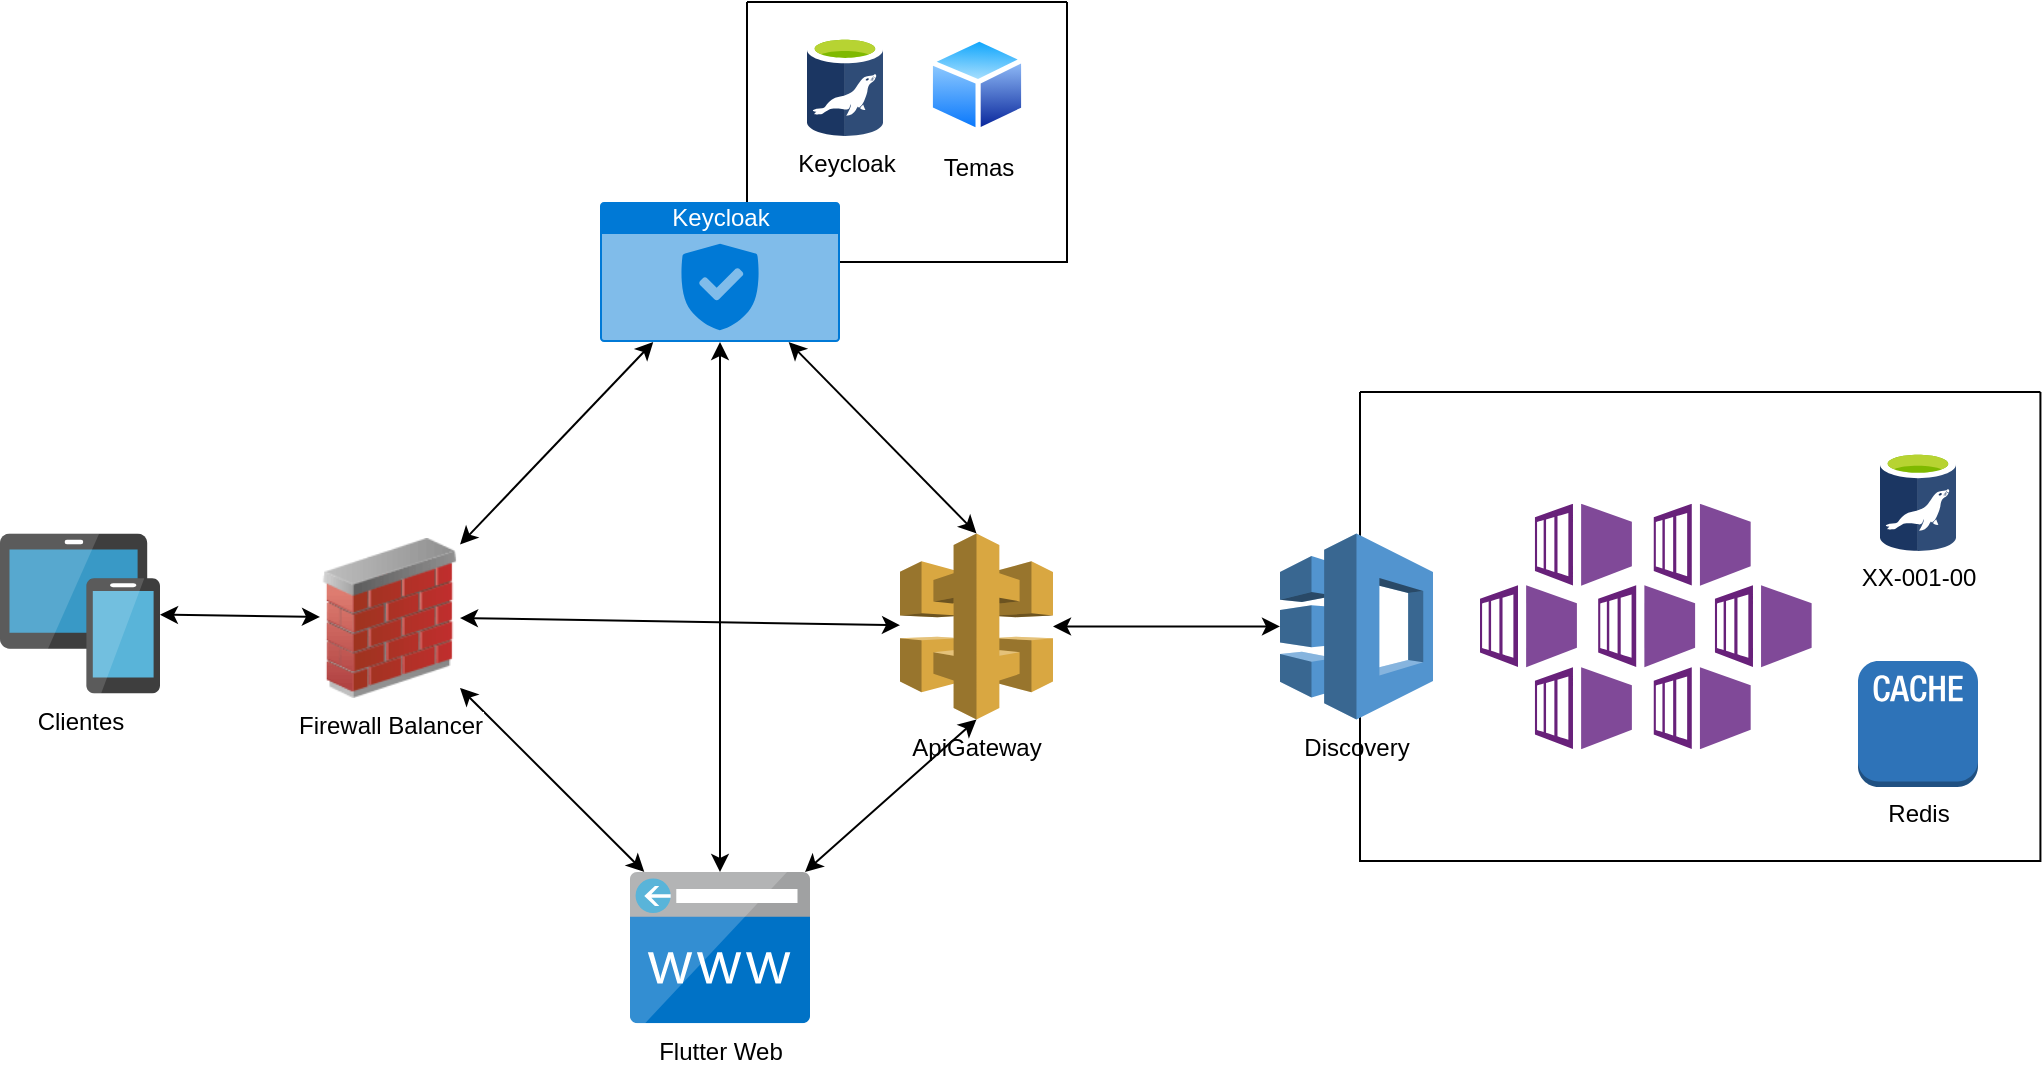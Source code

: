 <mxfile>
    <diagram id="24VNrhqicRig3nu45Oje" name="Página-1">
        <mxGraphModel dx="1893" dy="595" grid="1" gridSize="10" guides="1" tooltips="1" connect="1" arrows="1" fold="1" page="1" pageScale="1" pageWidth="827" pageHeight="1169" math="0" shadow="0">
            <root>
                <mxCell id="0"/>
                <mxCell id="1" parent="0"/>
                <mxCell id="34" style="edgeStyle=none;html=1;startArrow=classic;startFill=1;" parent="1" source="19" target="20" edge="1">
                    <mxGeometry relative="1" as="geometry"/>
                </mxCell>
                <mxCell id="19" value="ApiGateway" style="outlineConnect=0;dashed=0;verticalLabelPosition=bottom;verticalAlign=top;align=center;html=1;shape=mxgraph.aws3.api_gateway;fillColor=#D9A741;gradientColor=none;" parent="1" vertex="1">
                    <mxGeometry x="160" y="390.73" width="76.5" height="93" as="geometry"/>
                </mxCell>
                <mxCell id="24" value="Clientes" style="sketch=0;aspect=fixed;html=1;points=[];align=center;image;fontSize=12;image=img/lib/mscae/Devices_Groups.svg;" parent="1" vertex="1">
                    <mxGeometry x="-290" y="390.73" width="80" height="80" as="geometry"/>
                </mxCell>
                <mxCell id="37" style="edgeStyle=none;html=1;startArrow=classic;startFill=1;entryX=0.5;entryY=1;entryDx=0;entryDy=0;entryPerimeter=0;" parent="1" source="28" target="19" edge="1">
                    <mxGeometry relative="1" as="geometry">
                        <mxPoint x="150" y="430" as="targetPoint"/>
                    </mxGeometry>
                </mxCell>
                <mxCell id="38" style="edgeStyle=none;html=1;startArrow=classic;startFill=1;" parent="1" source="28" target="22" edge="1">
                    <mxGeometry relative="1" as="geometry"/>
                </mxCell>
                <mxCell id="28" value="Flutter Web" style="sketch=0;aspect=fixed;html=1;points=[];align=center;image;fontSize=12;image=img/lib/mscae/CustomDomain.svg;" parent="1" vertex="1">
                    <mxGeometry x="25" y="560" width="90" height="75.6" as="geometry"/>
                </mxCell>
                <mxCell id="30" value="" style="group" parent="1" vertex="1" connectable="0">
                    <mxGeometry x="10" y="125" width="233.5" height="170" as="geometry"/>
                </mxCell>
                <mxCell id="21" value="Keycloak" style="sketch=0;aspect=fixed;html=1;points=[];align=center;image;fontSize=12;image=img/lib/mscae/aspect=fixed;html=1;perimeter=none;align=center;shadow=0;dashed=0;image;fontSize=12;image=img/lib/mscae/Azure_Database_for_MariaDB_servers.svg;" parent="30" vertex="1">
                    <mxGeometry x="103.5" y="17" width="38" height="50" as="geometry"/>
                </mxCell>
                <mxCell id="27" value="Temas" style="aspect=fixed;perimeter=ellipsePerimeter;html=1;align=center;shadow=0;dashed=0;spacingTop=3;image;image=img/lib/active_directory/generic_node.svg;" parent="30" vertex="1">
                    <mxGeometry x="163.5" y="17" width="50" height="49" as="geometry"/>
                </mxCell>
                <mxCell id="29" value="" style="swimlane;startSize=0;" parent="30" vertex="1">
                    <mxGeometry x="73.5" width="160" height="130" as="geometry"/>
                </mxCell>
                <mxCell id="22" value="Keycloak" style="html=1;strokeColor=none;fillColor=#0079D6;labelPosition=center;verticalLabelPosition=middle;verticalAlign=top;align=center;fontSize=12;outlineConnect=0;spacingTop=-6;fontColor=#FFFFFF;sketch=0;shape=mxgraph.sitemap.security;" parent="30" vertex="1">
                    <mxGeometry y="100" width="120" height="70" as="geometry"/>
                </mxCell>
                <mxCell id="31" value="" style="swimlane;startSize=0;" parent="1" vertex="1">
                    <mxGeometry x="390" y="320.0" width="340.21" height="234.46" as="geometry"/>
                </mxCell>
                <mxCell id="20" value="Discovery" style="outlineConnect=0;dashed=0;verticalLabelPosition=bottom;verticalAlign=top;align=center;html=1;shape=mxgraph.aws3.application_discovery_service;fillColor=#5294CF;gradientColor=none;" parent="31" vertex="1">
                    <mxGeometry x="-40" y="70.73" width="76.5" height="93" as="geometry"/>
                </mxCell>
                <mxCell id="25" value="" style="sketch=0;aspect=fixed;html=1;points=[];align=center;image;fontSize=12;image=img/lib/mscae/Kubernetes_Services.svg;" parent="31" vertex="1">
                    <mxGeometry x="60" y="55.84" width="165.9" height="122.77" as="geometry"/>
                </mxCell>
                <mxCell id="23" value="XX-001-00" style="sketch=0;aspect=fixed;html=1;points=[];align=center;image;fontSize=12;image=img/lib/mscae/aspect=fixed;html=1;perimeter=none;align=center;shadow=0;dashed=0;image;fontSize=12;image=img/lib/mscae/Azure_Database_for_MariaDB_servers.svg;" parent="31" vertex="1">
                    <mxGeometry x="260" y="29.46" width="38" height="50" as="geometry"/>
                </mxCell>
                <mxCell id="26" value="Redis" style="outlineConnect=0;dashed=0;verticalLabelPosition=bottom;verticalAlign=top;align=center;html=1;shape=mxgraph.aws3.cache_node;fillColor=#2E73B8;gradientColor=none;" parent="31" vertex="1">
                    <mxGeometry x="249" y="134.46" width="60" height="63" as="geometry"/>
                </mxCell>
                <mxCell id="39" style="edgeStyle=none;html=1;startArrow=classic;startFill=1;" parent="1" source="35" target="24" edge="1">
                    <mxGeometry relative="1" as="geometry"/>
                </mxCell>
                <mxCell id="40" style="edgeStyle=none;html=1;startArrow=classic;startFill=1;" parent="1" source="35" target="22" edge="1">
                    <mxGeometry relative="1" as="geometry"/>
                </mxCell>
                <mxCell id="41" style="edgeStyle=none;html=1;startArrow=classic;startFill=1;" parent="1" source="35" target="28" edge="1">
                    <mxGeometry relative="1" as="geometry"/>
                </mxCell>
                <mxCell id="42" style="edgeStyle=none;html=1;exitX=1;exitY=0.5;exitDx=0;exitDy=0;startArrow=classic;startFill=1;" edge="1" parent="1" source="35" target="19">
                    <mxGeometry relative="1" as="geometry"/>
                </mxCell>
                <mxCell id="35" value="Firewall Balancer" style="image;html=1;image=img/lib/clip_art/networking/Firewall_02_128x128.png" parent="1" vertex="1">
                    <mxGeometry x="-130" y="393" width="70" height="80" as="geometry"/>
                </mxCell>
                <mxCell id="36" style="edgeStyle=none;html=1;entryX=0.5;entryY=0;entryDx=0;entryDy=0;entryPerimeter=0;startArrow=classic;startFill=1;" parent="1" source="22" target="19" edge="1">
                    <mxGeometry relative="1" as="geometry"/>
                </mxCell>
            </root>
        </mxGraphModel>
    </diagram>
</mxfile>